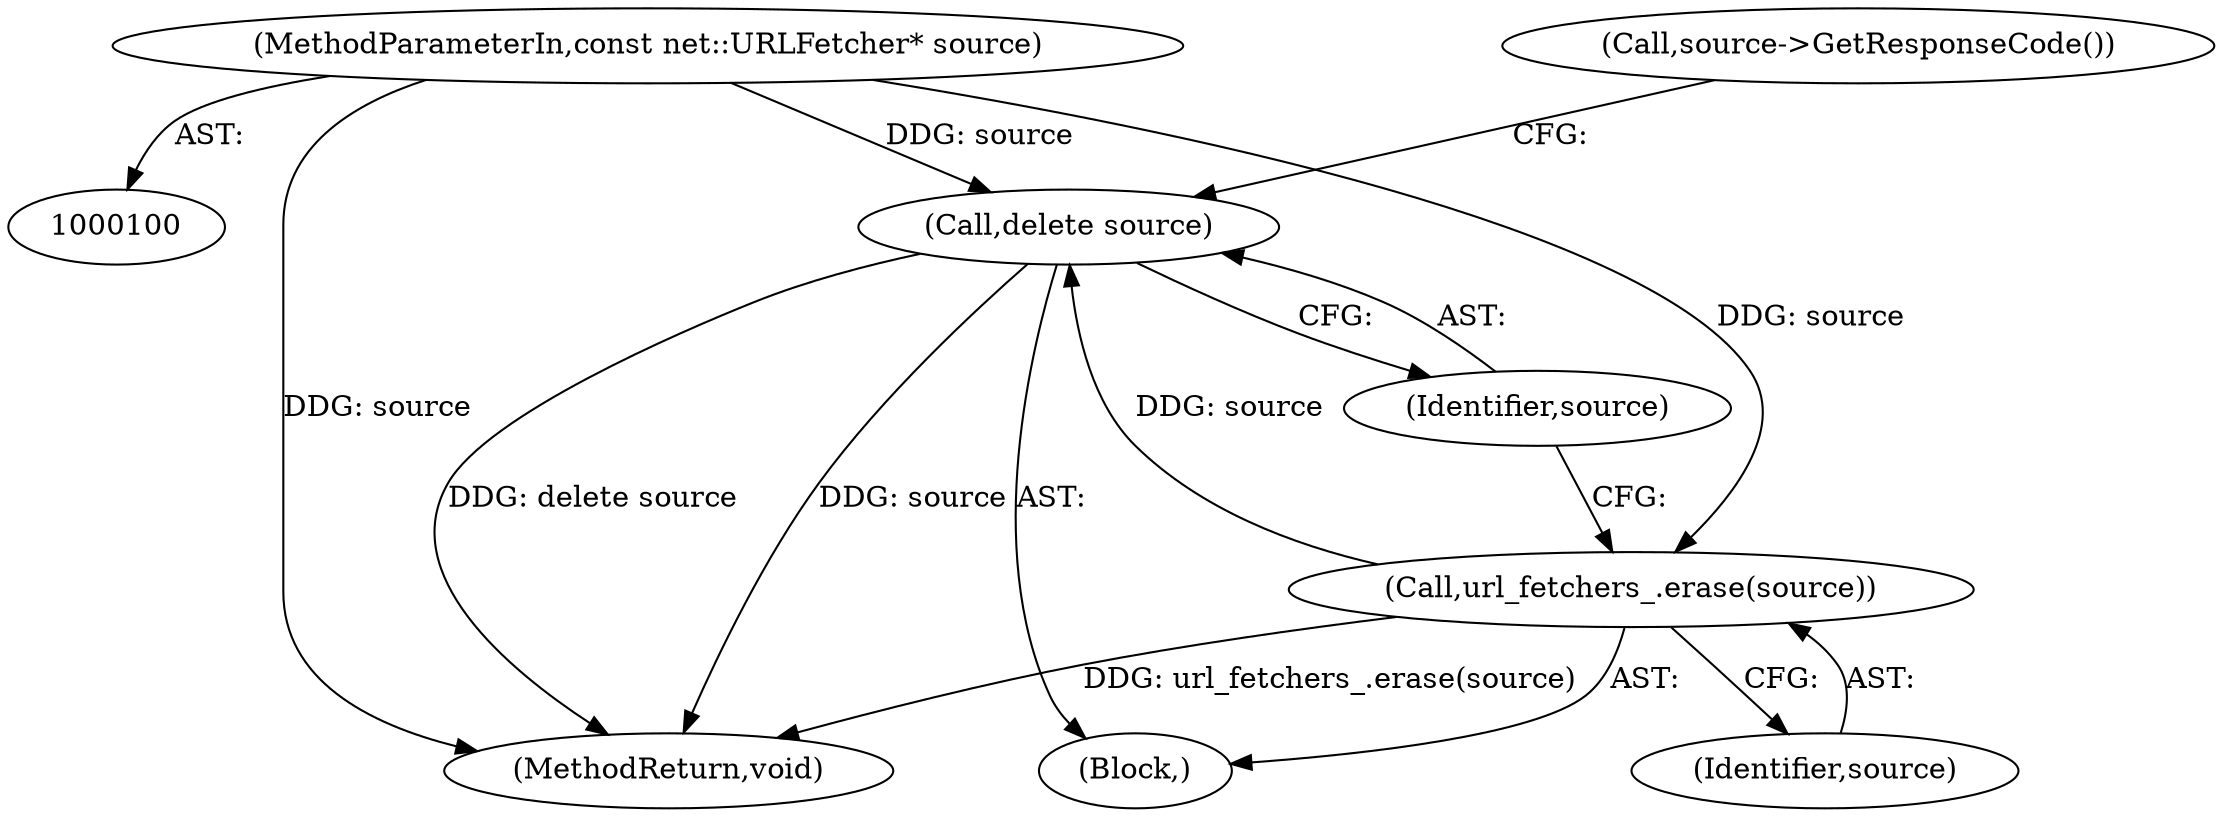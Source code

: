 digraph "0_Chrome_7cf563aba8f4b3bab68e9bfe43824d952241dcf7_4@API" {
"1000105" [label="(Call,delete source)"];
"1000103" [label="(Call,url_fetchers_.erase(source))"];
"1000101" [label="(MethodParameterIn,const net::URLFetcher* source)"];
"1000105" [label="(Call,delete source)"];
"1000101" [label="(MethodParameterIn,const net::URLFetcher* source)"];
"1000102" [label="(Block,)"];
"1000103" [label="(Call,url_fetchers_.erase(source))"];
"1000126" [label="(MethodReturn,void)"];
"1000109" [label="(Call,source->GetResponseCode())"];
"1000104" [label="(Identifier,source)"];
"1000106" [label="(Identifier,source)"];
"1000105" -> "1000102"  [label="AST: "];
"1000105" -> "1000106"  [label="CFG: "];
"1000106" -> "1000105"  [label="AST: "];
"1000109" -> "1000105"  [label="CFG: "];
"1000105" -> "1000126"  [label="DDG: delete source"];
"1000105" -> "1000126"  [label="DDG: source"];
"1000103" -> "1000105"  [label="DDG: source"];
"1000101" -> "1000105"  [label="DDG: source"];
"1000103" -> "1000102"  [label="AST: "];
"1000103" -> "1000104"  [label="CFG: "];
"1000104" -> "1000103"  [label="AST: "];
"1000106" -> "1000103"  [label="CFG: "];
"1000103" -> "1000126"  [label="DDG: url_fetchers_.erase(source)"];
"1000101" -> "1000103"  [label="DDG: source"];
"1000101" -> "1000100"  [label="AST: "];
"1000101" -> "1000126"  [label="DDG: source"];
}
